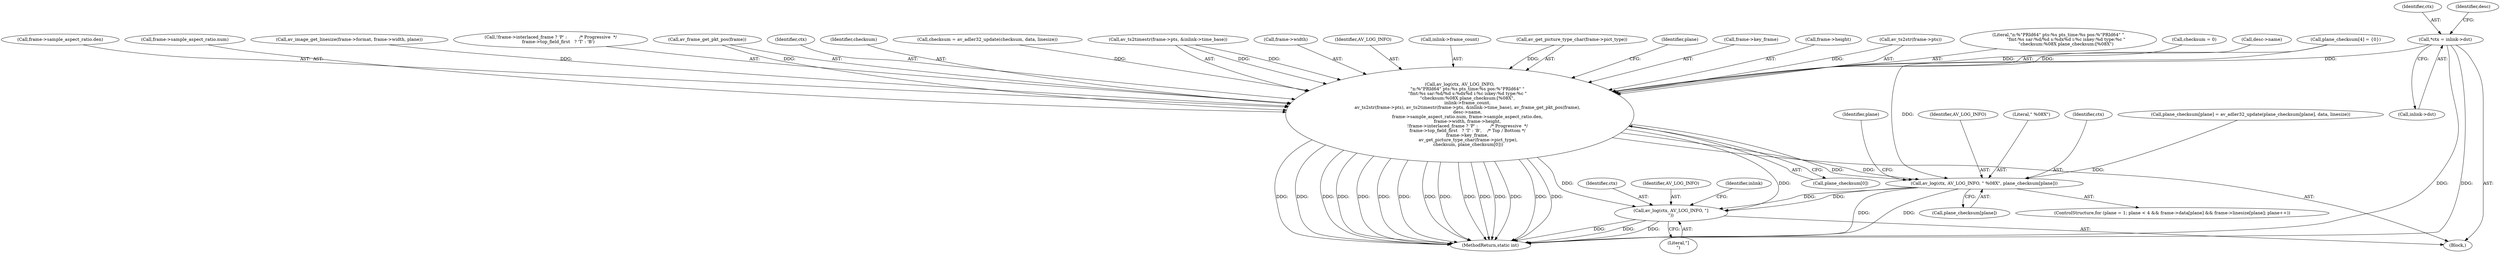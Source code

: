 digraph "0_FFmpeg_e43a0a232dbf6d3c161823c2e07c52e76227a1bc_9@pointer" {
"1000107" [label="(Call,*ctx = inlink->dst)"];
"1000233" [label="(Call,av_log(ctx, AV_LOG_INFO,\n           \"n:%\"PRId64\" pts:%s pts_time:%s pos:%\"PRId64\" \"\n           \"fmt:%s sar:%d/%d s:%dx%d i:%c iskey:%d type:%c \"\n           \"checksum:%08X plane_checksum:[%08X\",\n           inlink->frame_count,\n           av_ts2str(frame->pts), av_ts2timestr(frame->pts, &inlink->time_base), av_frame_get_pkt_pos(frame),\n           desc->name,\n           frame->sample_aspect_ratio.num, frame->sample_aspect_ratio.den,\n           frame->width, frame->height,\n           !frame->interlaced_frame ? 'P' :         /* Progressive  */\n           frame->top_field_first   ? 'T' : 'B',    /* Top / Bottom */\n           frame->key_frame,\n            av_get_picture_type_char(frame->pict_type),\n            checksum, plane_checksum[0]))"];
"1000317" [label="(Call,av_log(ctx, AV_LOG_INFO, \" %08X\", plane_checksum[plane]))"];
"1000324" [label="(Call,av_log(ctx, AV_LOG_INFO, \"]\n\"))"];
"1000285" [label="(Call,frame->key_frame)"];
"1000108" [label="(Identifier,ctx)"];
"1000324" [label="(Call,av_log(ctx, AV_LOG_INFO, \"]\n\"))"];
"1000326" [label="(Identifier,AV_LOG_INFO)"];
"1000109" [label="(Call,inlink->dst)"];
"1000220" [label="(Call,checksum = av_adler32_update(checksum, data, linesize))"];
"1000244" [label="(Call,av_ts2timestr(frame->pts, &inlink->time_base))"];
"1000267" [label="(Call,frame->width)"];
"1000235" [label="(Identifier,AV_LOG_INFO)"];
"1000237" [label="(Call,inlink->frame_count)"];
"1000114" [label="(Identifier,desc)"];
"1000288" [label="(Call,av_get_picture_type_char(frame->pict_type))"];
"1000327" [label="(Literal,\"]\n\")"];
"1000298" [label="(Identifier,plane)"];
"1000120" [label="(Call,plane_checksum[4] = {0})"];
"1000333" [label="(Identifier,inlink)"];
"1000325" [label="(Identifier,ctx)"];
"1000270" [label="(Call,frame->height)"];
"1000240" [label="(Call,av_ts2str(frame->pts))"];
"1000293" [label="(Call,plane_checksum[0])"];
"1000236" [label="(Literal,\"n:%\"PRId64\" pts:%s pts_time:%s pos:%\"PRId64\" \"\n           \"fmt:%s sar:%d/%d s:%dx%d i:%c iskey:%d type:%c \"\n           \"checksum:%08X plane_checksum:[%08X\")"];
"1000319" [label="(Identifier,AV_LOG_INFO)"];
"1000123" [label="(Call,checksum = 0)"];
"1000254" [label="(Call,desc->name)"];
"1000262" [label="(Call,frame->sample_aspect_ratio.den)"];
"1000320" [label="(Literal,\" %08X\")"];
"1000257" [label="(Call,frame->sample_aspect_ratio.num)"];
"1000318" [label="(Identifier,ctx)"];
"1000159" [label="(Call,av_image_get_linesize(frame->format, frame->width, plane))"];
"1000210" [label="(Call,plane_checksum[plane] = av_adler32_update(plane_checksum[plane], data, linesize))"];
"1000273" [label="(Call,!frame->interlaced_frame ? 'P' :         /* Progressive  */\n           frame->top_field_first   ? 'T' : 'B')"];
"1000317" [label="(Call,av_log(ctx, AV_LOG_INFO, \" %08X\", plane_checksum[plane]))"];
"1000107" [label="(Call,*ctx = inlink->dst)"];
"1000321" [label="(Call,plane_checksum[plane])"];
"1000252" [label="(Call,av_frame_get_pkt_pos(frame))"];
"1000233" [label="(Call,av_log(ctx, AV_LOG_INFO,\n           \"n:%\"PRId64\" pts:%s pts_time:%s pos:%\"PRId64\" \"\n           \"fmt:%s sar:%d/%d s:%dx%d i:%c iskey:%d type:%c \"\n           \"checksum:%08X plane_checksum:[%08X\",\n           inlink->frame_count,\n           av_ts2str(frame->pts), av_ts2timestr(frame->pts, &inlink->time_base), av_frame_get_pkt_pos(frame),\n           desc->name,\n           frame->sample_aspect_ratio.num, frame->sample_aspect_ratio.den,\n           frame->width, frame->height,\n           !frame->interlaced_frame ? 'P' :         /* Progressive  */\n           frame->top_field_first   ? 'T' : 'B',    /* Top / Bottom */\n           frame->key_frame,\n            av_get_picture_type_char(frame->pict_type),\n            checksum, plane_checksum[0]))"];
"1000234" [label="(Identifier,ctx)"];
"1000296" [label="(ControlStructure,for (plane = 1; plane < 4 && frame->data[plane] && frame->linesize[plane]; plane++))"];
"1000316" [label="(Identifier,plane)"];
"1000338" [label="(MethodReturn,static int)"];
"1000105" [label="(Block,)"];
"1000292" [label="(Identifier,checksum)"];
"1000107" -> "1000105"  [label="AST: "];
"1000107" -> "1000109"  [label="CFG: "];
"1000108" -> "1000107"  [label="AST: "];
"1000109" -> "1000107"  [label="AST: "];
"1000114" -> "1000107"  [label="CFG: "];
"1000107" -> "1000338"  [label="DDG: "];
"1000107" -> "1000338"  [label="DDG: "];
"1000107" -> "1000233"  [label="DDG: "];
"1000233" -> "1000105"  [label="AST: "];
"1000233" -> "1000293"  [label="CFG: "];
"1000234" -> "1000233"  [label="AST: "];
"1000235" -> "1000233"  [label="AST: "];
"1000236" -> "1000233"  [label="AST: "];
"1000237" -> "1000233"  [label="AST: "];
"1000240" -> "1000233"  [label="AST: "];
"1000244" -> "1000233"  [label="AST: "];
"1000252" -> "1000233"  [label="AST: "];
"1000254" -> "1000233"  [label="AST: "];
"1000257" -> "1000233"  [label="AST: "];
"1000262" -> "1000233"  [label="AST: "];
"1000267" -> "1000233"  [label="AST: "];
"1000270" -> "1000233"  [label="AST: "];
"1000273" -> "1000233"  [label="AST: "];
"1000285" -> "1000233"  [label="AST: "];
"1000288" -> "1000233"  [label="AST: "];
"1000292" -> "1000233"  [label="AST: "];
"1000293" -> "1000233"  [label="AST: "];
"1000298" -> "1000233"  [label="CFG: "];
"1000233" -> "1000338"  [label="DDG: "];
"1000233" -> "1000338"  [label="DDG: "];
"1000233" -> "1000338"  [label="DDG: "];
"1000233" -> "1000338"  [label="DDG: "];
"1000233" -> "1000338"  [label="DDG: "];
"1000233" -> "1000338"  [label="DDG: "];
"1000233" -> "1000338"  [label="DDG: "];
"1000233" -> "1000338"  [label="DDG: "];
"1000233" -> "1000338"  [label="DDG: "];
"1000233" -> "1000338"  [label="DDG: "];
"1000233" -> "1000338"  [label="DDG: "];
"1000233" -> "1000338"  [label="DDG: "];
"1000233" -> "1000338"  [label="DDG: "];
"1000233" -> "1000338"  [label="DDG: "];
"1000233" -> "1000338"  [label="DDG: "];
"1000240" -> "1000233"  [label="DDG: "];
"1000244" -> "1000233"  [label="DDG: "];
"1000244" -> "1000233"  [label="DDG: "];
"1000252" -> "1000233"  [label="DDG: "];
"1000159" -> "1000233"  [label="DDG: "];
"1000288" -> "1000233"  [label="DDG: "];
"1000220" -> "1000233"  [label="DDG: "];
"1000123" -> "1000233"  [label="DDG: "];
"1000120" -> "1000233"  [label="DDG: "];
"1000233" -> "1000317"  [label="DDG: "];
"1000233" -> "1000317"  [label="DDG: "];
"1000233" -> "1000324"  [label="DDG: "];
"1000233" -> "1000324"  [label="DDG: "];
"1000317" -> "1000296"  [label="AST: "];
"1000317" -> "1000321"  [label="CFG: "];
"1000318" -> "1000317"  [label="AST: "];
"1000319" -> "1000317"  [label="AST: "];
"1000320" -> "1000317"  [label="AST: "];
"1000321" -> "1000317"  [label="AST: "];
"1000316" -> "1000317"  [label="CFG: "];
"1000317" -> "1000338"  [label="DDG: "];
"1000317" -> "1000338"  [label="DDG: "];
"1000120" -> "1000317"  [label="DDG: "];
"1000210" -> "1000317"  [label="DDG: "];
"1000317" -> "1000324"  [label="DDG: "];
"1000317" -> "1000324"  [label="DDG: "];
"1000324" -> "1000105"  [label="AST: "];
"1000324" -> "1000327"  [label="CFG: "];
"1000325" -> "1000324"  [label="AST: "];
"1000326" -> "1000324"  [label="AST: "];
"1000327" -> "1000324"  [label="AST: "];
"1000333" -> "1000324"  [label="CFG: "];
"1000324" -> "1000338"  [label="DDG: "];
"1000324" -> "1000338"  [label="DDG: "];
"1000324" -> "1000338"  [label="DDG: "];
}
